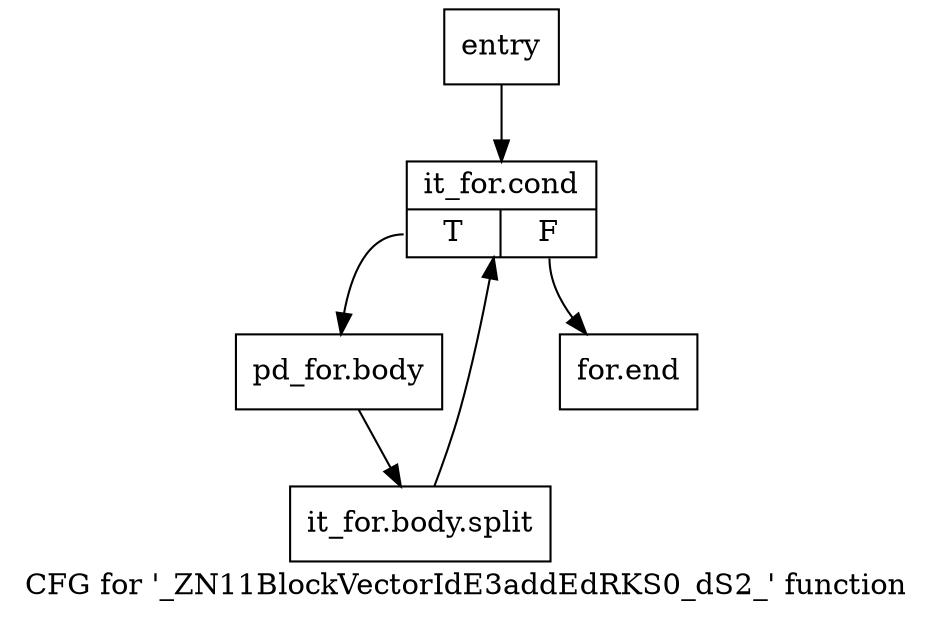 digraph "CFG for '_ZN11BlockVectorIdE3addEdRKS0_dS2_' function" {
	label="CFG for '_ZN11BlockVectorIdE3addEdRKS0_dS2_' function";

	Node0x2ec0b80 [shape=record,label="{entry}"];
	Node0x2ec0b80 -> Node0x2ec0bd0;
	Node0x2ec0bd0 [shape=record,label="{it_for.cond|{<s0>T|<s1>F}}"];
	Node0x2ec0bd0:s0 -> Node0x2ec0c20;
	Node0x2ec0bd0:s1 -> Node0x2ec0c70;
	Node0x2ec0c20 [shape=record,label="{pd_for.body}"];
	Node0x2ec0c20 -> Node0x7e78f50;
	Node0x7e78f50 [shape=record,label="{it_for.body.split}"];
	Node0x7e78f50 -> Node0x2ec0bd0;
	Node0x2ec0c70 [shape=record,label="{for.end}"];
}
